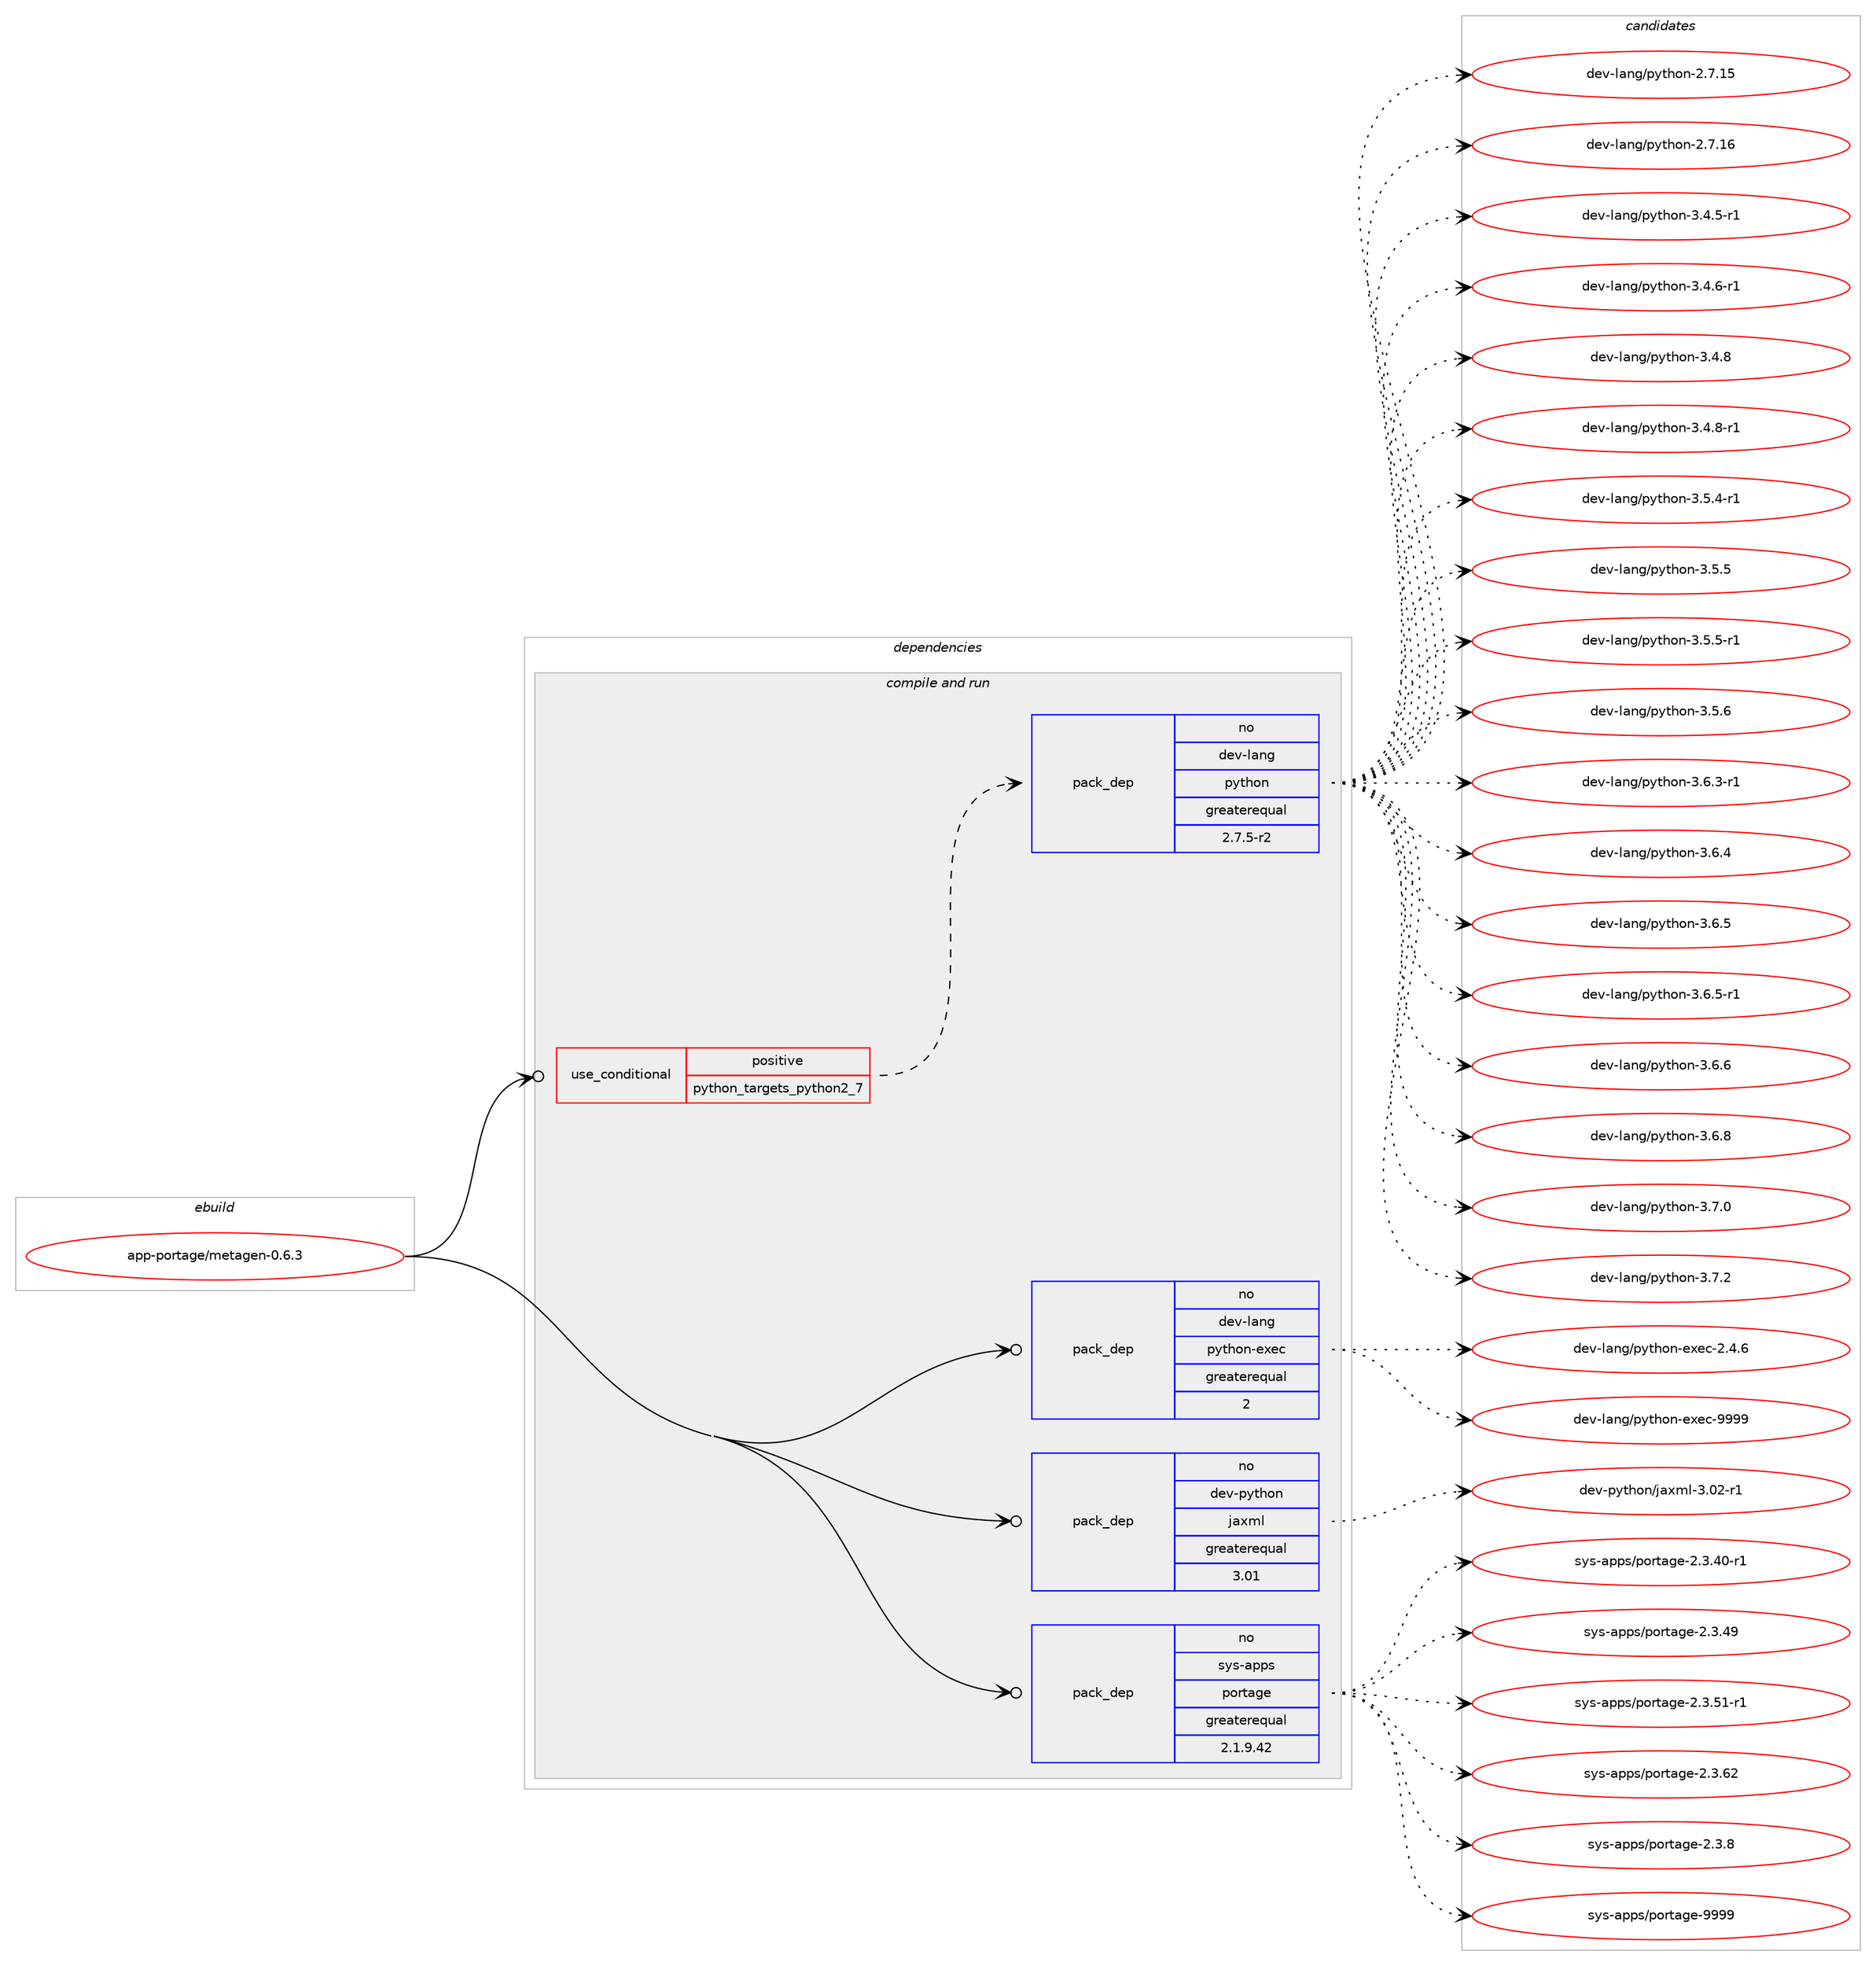 digraph prolog {

# *************
# Graph options
# *************

newrank=true;
concentrate=true;
compound=true;
graph [rankdir=LR,fontname=Helvetica,fontsize=10,ranksep=1.5];#, ranksep=2.5, nodesep=0.2];
edge  [arrowhead=vee];
node  [fontname=Helvetica,fontsize=10];

# **********
# The ebuild
# **********

subgraph cluster_leftcol {
color=gray;
rank=same;
label=<<i>ebuild</i>>;
id [label="app-portage/metagen-0.6.3", color=red, width=4, href="../app-portage/metagen-0.6.3.svg"];
}

# ****************
# The dependencies
# ****************

subgraph cluster_midcol {
color=gray;
label=<<i>dependencies</i>>;
subgraph cluster_compile {
fillcolor="#eeeeee";
style=filled;
label=<<i>compile</i>>;
}
subgraph cluster_compileandrun {
fillcolor="#eeeeee";
style=filled;
label=<<i>compile and run</i>>;
subgraph cond355048 {
dependency1306682 [label=<<TABLE BORDER="0" CELLBORDER="1" CELLSPACING="0" CELLPADDING="4"><TR><TD ROWSPAN="3" CELLPADDING="10">use_conditional</TD></TR><TR><TD>positive</TD></TR><TR><TD>python_targets_python2_7</TD></TR></TABLE>>, shape=none, color=red];
subgraph pack931221 {
dependency1306683 [label=<<TABLE BORDER="0" CELLBORDER="1" CELLSPACING="0" CELLPADDING="4" WIDTH="220"><TR><TD ROWSPAN="6" CELLPADDING="30">pack_dep</TD></TR><TR><TD WIDTH="110">no</TD></TR><TR><TD>dev-lang</TD></TR><TR><TD>python</TD></TR><TR><TD>greaterequal</TD></TR><TR><TD>2.7.5-r2</TD></TR></TABLE>>, shape=none, color=blue];
}
dependency1306682:e -> dependency1306683:w [weight=20,style="dashed",arrowhead="vee"];
}
id:e -> dependency1306682:w [weight=20,style="solid",arrowhead="odotvee"];
subgraph pack931222 {
dependency1306684 [label=<<TABLE BORDER="0" CELLBORDER="1" CELLSPACING="0" CELLPADDING="4" WIDTH="220"><TR><TD ROWSPAN="6" CELLPADDING="30">pack_dep</TD></TR><TR><TD WIDTH="110">no</TD></TR><TR><TD>dev-lang</TD></TR><TR><TD>python-exec</TD></TR><TR><TD>greaterequal</TD></TR><TR><TD>2</TD></TR></TABLE>>, shape=none, color=blue];
}
id:e -> dependency1306684:w [weight=20,style="solid",arrowhead="odotvee"];
subgraph pack931223 {
dependency1306685 [label=<<TABLE BORDER="0" CELLBORDER="1" CELLSPACING="0" CELLPADDING="4" WIDTH="220"><TR><TD ROWSPAN="6" CELLPADDING="30">pack_dep</TD></TR><TR><TD WIDTH="110">no</TD></TR><TR><TD>dev-python</TD></TR><TR><TD>jaxml</TD></TR><TR><TD>greaterequal</TD></TR><TR><TD>3.01</TD></TR></TABLE>>, shape=none, color=blue];
}
id:e -> dependency1306685:w [weight=20,style="solid",arrowhead="odotvee"];
subgraph pack931224 {
dependency1306686 [label=<<TABLE BORDER="0" CELLBORDER="1" CELLSPACING="0" CELLPADDING="4" WIDTH="220"><TR><TD ROWSPAN="6" CELLPADDING="30">pack_dep</TD></TR><TR><TD WIDTH="110">no</TD></TR><TR><TD>sys-apps</TD></TR><TR><TD>portage</TD></TR><TR><TD>greaterequal</TD></TR><TR><TD>2.1.9.42</TD></TR></TABLE>>, shape=none, color=blue];
}
id:e -> dependency1306686:w [weight=20,style="solid",arrowhead="odotvee"];
}
subgraph cluster_run {
fillcolor="#eeeeee";
style=filled;
label=<<i>run</i>>;
}
}

# **************
# The candidates
# **************

subgraph cluster_choices {
rank=same;
color=gray;
label=<<i>candidates</i>>;

subgraph choice931221 {
color=black;
nodesep=1;
choice10010111845108971101034711212111610411111045504655464953 [label="dev-lang/python-2.7.15", color=red, width=4,href="../dev-lang/python-2.7.15.svg"];
choice10010111845108971101034711212111610411111045504655464954 [label="dev-lang/python-2.7.16", color=red, width=4,href="../dev-lang/python-2.7.16.svg"];
choice1001011184510897110103471121211161041111104551465246534511449 [label="dev-lang/python-3.4.5-r1", color=red, width=4,href="../dev-lang/python-3.4.5-r1.svg"];
choice1001011184510897110103471121211161041111104551465246544511449 [label="dev-lang/python-3.4.6-r1", color=red, width=4,href="../dev-lang/python-3.4.6-r1.svg"];
choice100101118451089711010347112121116104111110455146524656 [label="dev-lang/python-3.4.8", color=red, width=4,href="../dev-lang/python-3.4.8.svg"];
choice1001011184510897110103471121211161041111104551465246564511449 [label="dev-lang/python-3.4.8-r1", color=red, width=4,href="../dev-lang/python-3.4.8-r1.svg"];
choice1001011184510897110103471121211161041111104551465346524511449 [label="dev-lang/python-3.5.4-r1", color=red, width=4,href="../dev-lang/python-3.5.4-r1.svg"];
choice100101118451089711010347112121116104111110455146534653 [label="dev-lang/python-3.5.5", color=red, width=4,href="../dev-lang/python-3.5.5.svg"];
choice1001011184510897110103471121211161041111104551465346534511449 [label="dev-lang/python-3.5.5-r1", color=red, width=4,href="../dev-lang/python-3.5.5-r1.svg"];
choice100101118451089711010347112121116104111110455146534654 [label="dev-lang/python-3.5.6", color=red, width=4,href="../dev-lang/python-3.5.6.svg"];
choice1001011184510897110103471121211161041111104551465446514511449 [label="dev-lang/python-3.6.3-r1", color=red, width=4,href="../dev-lang/python-3.6.3-r1.svg"];
choice100101118451089711010347112121116104111110455146544652 [label="dev-lang/python-3.6.4", color=red, width=4,href="../dev-lang/python-3.6.4.svg"];
choice100101118451089711010347112121116104111110455146544653 [label="dev-lang/python-3.6.5", color=red, width=4,href="../dev-lang/python-3.6.5.svg"];
choice1001011184510897110103471121211161041111104551465446534511449 [label="dev-lang/python-3.6.5-r1", color=red, width=4,href="../dev-lang/python-3.6.5-r1.svg"];
choice100101118451089711010347112121116104111110455146544654 [label="dev-lang/python-3.6.6", color=red, width=4,href="../dev-lang/python-3.6.6.svg"];
choice100101118451089711010347112121116104111110455146544656 [label="dev-lang/python-3.6.8", color=red, width=4,href="../dev-lang/python-3.6.8.svg"];
choice100101118451089711010347112121116104111110455146554648 [label="dev-lang/python-3.7.0", color=red, width=4,href="../dev-lang/python-3.7.0.svg"];
choice100101118451089711010347112121116104111110455146554650 [label="dev-lang/python-3.7.2", color=red, width=4,href="../dev-lang/python-3.7.2.svg"];
dependency1306683:e -> choice10010111845108971101034711212111610411111045504655464953:w [style=dotted,weight="100"];
dependency1306683:e -> choice10010111845108971101034711212111610411111045504655464954:w [style=dotted,weight="100"];
dependency1306683:e -> choice1001011184510897110103471121211161041111104551465246534511449:w [style=dotted,weight="100"];
dependency1306683:e -> choice1001011184510897110103471121211161041111104551465246544511449:w [style=dotted,weight="100"];
dependency1306683:e -> choice100101118451089711010347112121116104111110455146524656:w [style=dotted,weight="100"];
dependency1306683:e -> choice1001011184510897110103471121211161041111104551465246564511449:w [style=dotted,weight="100"];
dependency1306683:e -> choice1001011184510897110103471121211161041111104551465346524511449:w [style=dotted,weight="100"];
dependency1306683:e -> choice100101118451089711010347112121116104111110455146534653:w [style=dotted,weight="100"];
dependency1306683:e -> choice1001011184510897110103471121211161041111104551465346534511449:w [style=dotted,weight="100"];
dependency1306683:e -> choice100101118451089711010347112121116104111110455146534654:w [style=dotted,weight="100"];
dependency1306683:e -> choice1001011184510897110103471121211161041111104551465446514511449:w [style=dotted,weight="100"];
dependency1306683:e -> choice100101118451089711010347112121116104111110455146544652:w [style=dotted,weight="100"];
dependency1306683:e -> choice100101118451089711010347112121116104111110455146544653:w [style=dotted,weight="100"];
dependency1306683:e -> choice1001011184510897110103471121211161041111104551465446534511449:w [style=dotted,weight="100"];
dependency1306683:e -> choice100101118451089711010347112121116104111110455146544654:w [style=dotted,weight="100"];
dependency1306683:e -> choice100101118451089711010347112121116104111110455146544656:w [style=dotted,weight="100"];
dependency1306683:e -> choice100101118451089711010347112121116104111110455146554648:w [style=dotted,weight="100"];
dependency1306683:e -> choice100101118451089711010347112121116104111110455146554650:w [style=dotted,weight="100"];
}
subgraph choice931222 {
color=black;
nodesep=1;
choice1001011184510897110103471121211161041111104510112010199455046524654 [label="dev-lang/python-exec-2.4.6", color=red, width=4,href="../dev-lang/python-exec-2.4.6.svg"];
choice10010111845108971101034711212111610411111045101120101994557575757 [label="dev-lang/python-exec-9999", color=red, width=4,href="../dev-lang/python-exec-9999.svg"];
dependency1306684:e -> choice1001011184510897110103471121211161041111104510112010199455046524654:w [style=dotted,weight="100"];
dependency1306684:e -> choice10010111845108971101034711212111610411111045101120101994557575757:w [style=dotted,weight="100"];
}
subgraph choice931223 {
color=black;
nodesep=1;
choice10010111845112121116104111110471069712010910845514648504511449 [label="dev-python/jaxml-3.02-r1", color=red, width=4,href="../dev-python/jaxml-3.02-r1.svg"];
dependency1306685:e -> choice10010111845112121116104111110471069712010910845514648504511449:w [style=dotted,weight="100"];
}
subgraph choice931224 {
color=black;
nodesep=1;
choice11512111545971121121154711211111411697103101455046514652484511449 [label="sys-apps/portage-2.3.40-r1", color=red, width=4,href="../sys-apps/portage-2.3.40-r1.svg"];
choice1151211154597112112115471121111141169710310145504651465257 [label="sys-apps/portage-2.3.49", color=red, width=4,href="../sys-apps/portage-2.3.49.svg"];
choice11512111545971121121154711211111411697103101455046514653494511449 [label="sys-apps/portage-2.3.51-r1", color=red, width=4,href="../sys-apps/portage-2.3.51-r1.svg"];
choice1151211154597112112115471121111141169710310145504651465450 [label="sys-apps/portage-2.3.62", color=red, width=4,href="../sys-apps/portage-2.3.62.svg"];
choice11512111545971121121154711211111411697103101455046514656 [label="sys-apps/portage-2.3.8", color=red, width=4,href="../sys-apps/portage-2.3.8.svg"];
choice115121115459711211211547112111114116971031014557575757 [label="sys-apps/portage-9999", color=red, width=4,href="../sys-apps/portage-9999.svg"];
dependency1306686:e -> choice11512111545971121121154711211111411697103101455046514652484511449:w [style=dotted,weight="100"];
dependency1306686:e -> choice1151211154597112112115471121111141169710310145504651465257:w [style=dotted,weight="100"];
dependency1306686:e -> choice11512111545971121121154711211111411697103101455046514653494511449:w [style=dotted,weight="100"];
dependency1306686:e -> choice1151211154597112112115471121111141169710310145504651465450:w [style=dotted,weight="100"];
dependency1306686:e -> choice11512111545971121121154711211111411697103101455046514656:w [style=dotted,weight="100"];
dependency1306686:e -> choice115121115459711211211547112111114116971031014557575757:w [style=dotted,weight="100"];
}
}

}
